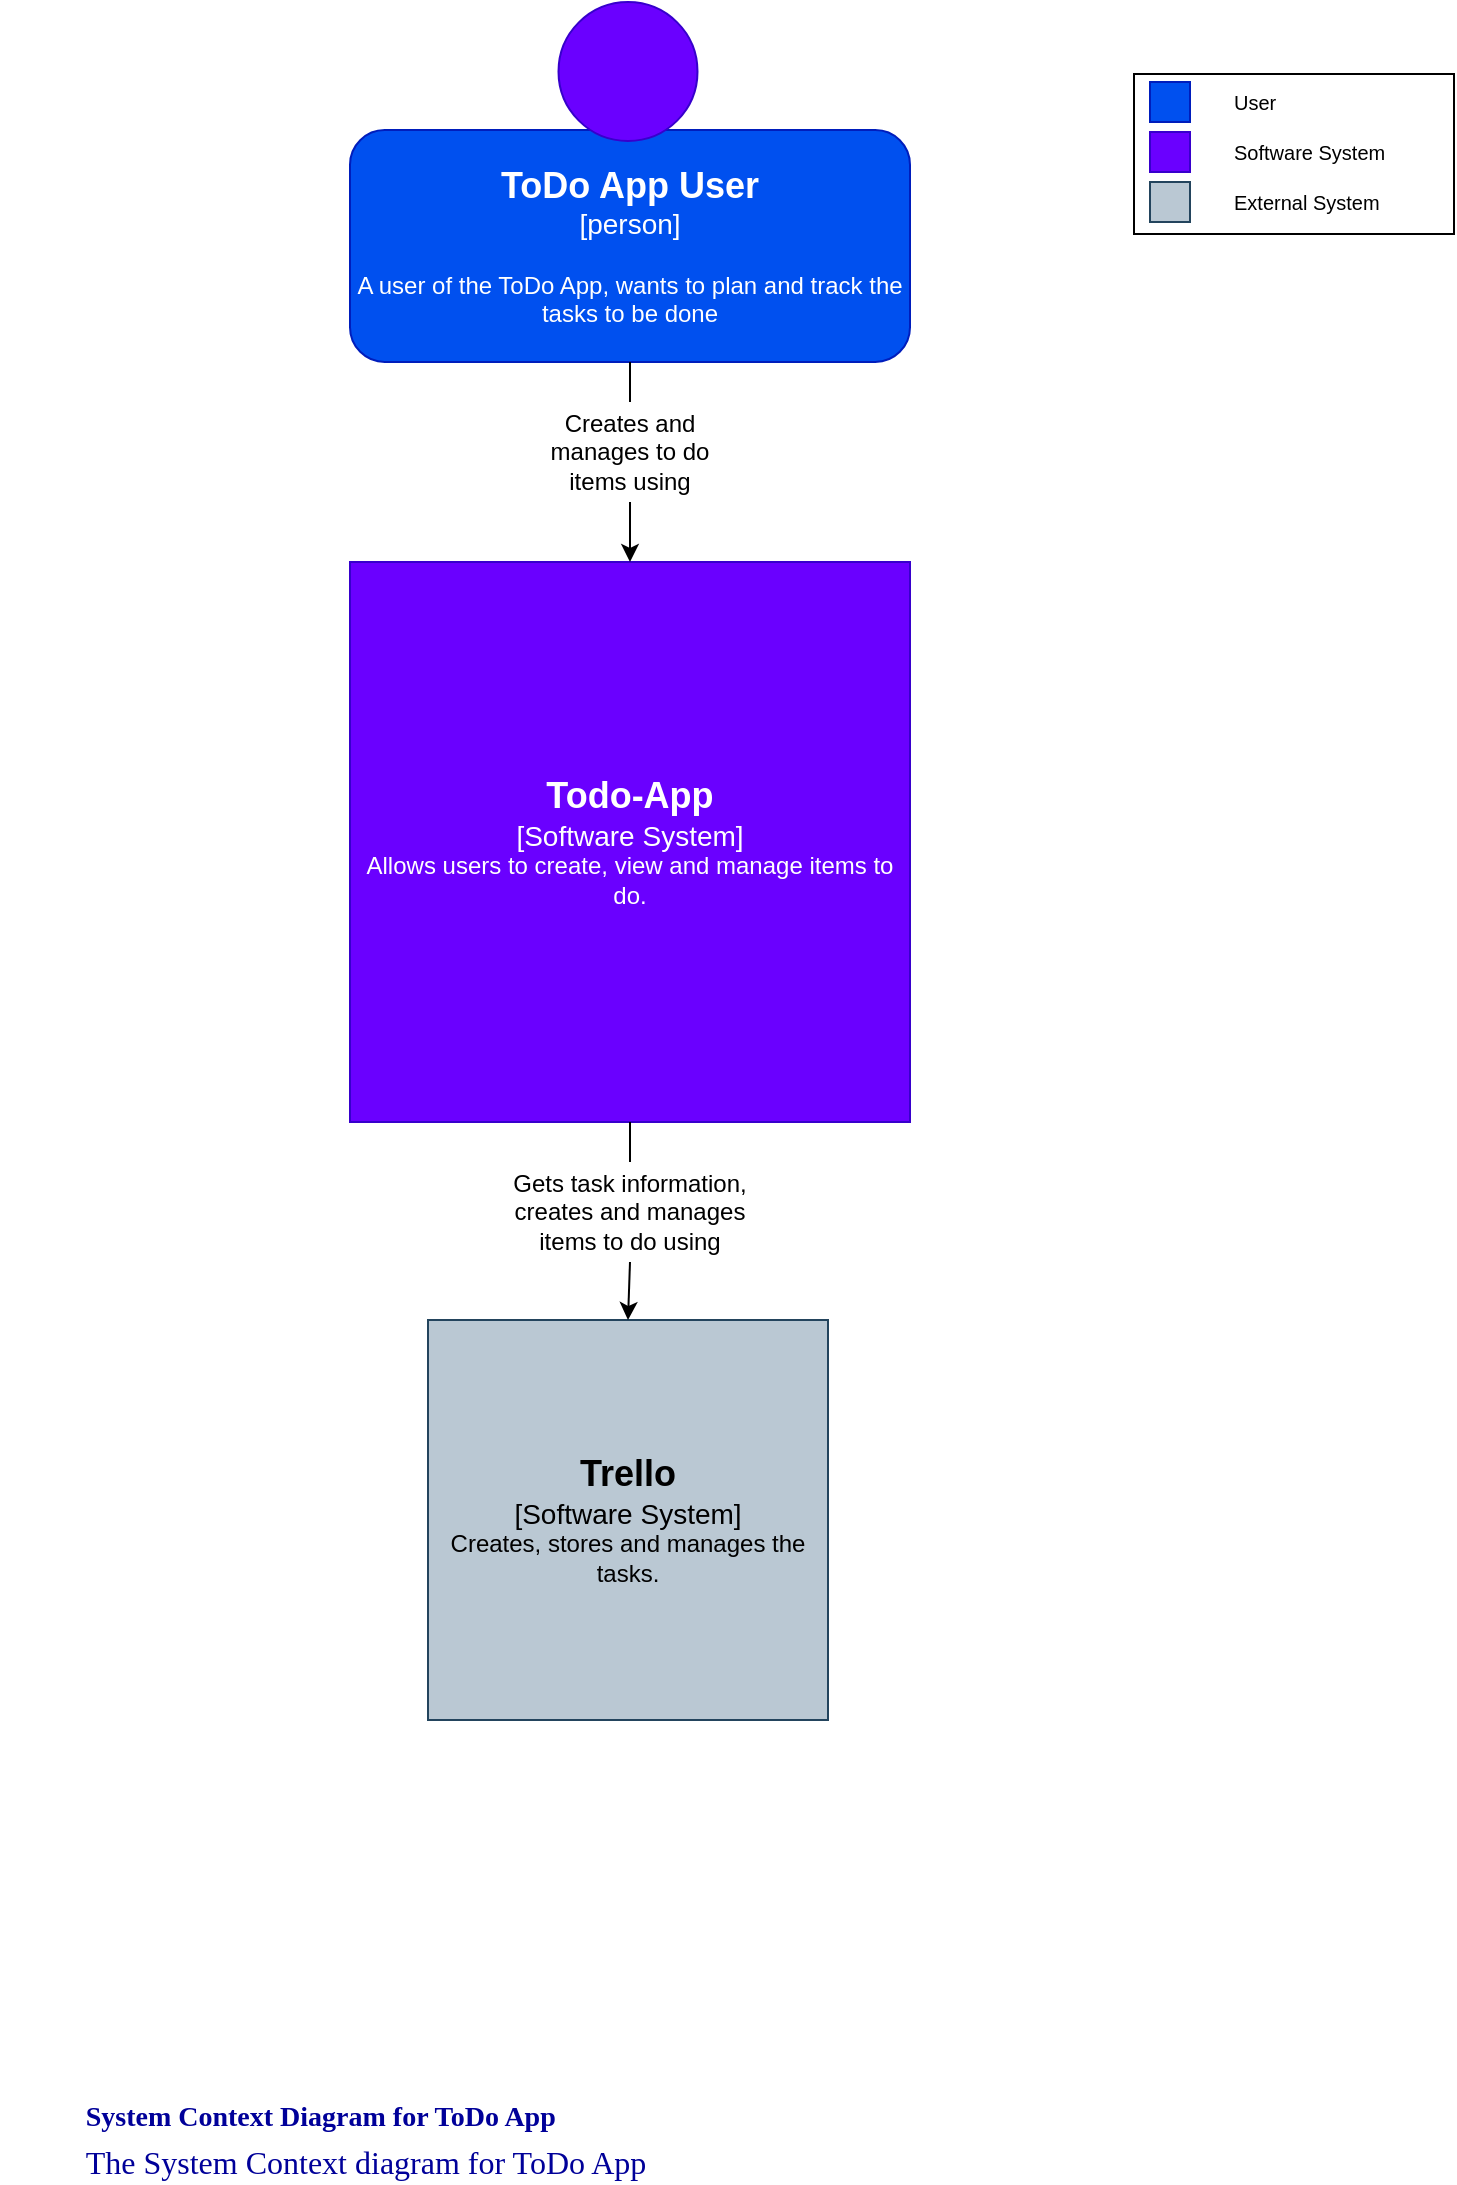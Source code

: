 <mxfile version="14.7.6" type="device"><diagram id="CoqGerCRfD4yOqdhPm_8" name="Context"><mxGraphModel dx="1022" dy="436" grid="1" gridSize="10" guides="1" tooltips="1" connect="1" arrows="1" fold="1" page="1" pageScale="1" pageWidth="850" pageHeight="1100" math="0" shadow="0"><root><mxCell id="0"/><mxCell id="1" parent="0"/><mxCell id="0MpdroP9QqOStgFL2Gq8-9" value="" style="rounded=0;whiteSpace=wrap;html=1;fontSize=11;align=left;" parent="1" vertex="1"><mxGeometry x="592" y="36" width="160" height="80" as="geometry"/></mxCell><mxCell id="gohGjWVkIV1kS2zMyI6a-2" value="&lt;font&gt;&lt;b&gt;&lt;font style=&quot;font-size: 18px&quot;&gt;Todo-App&lt;/font&gt;&lt;/b&gt;&lt;br&gt;&lt;font style=&quot;font-size: 14px&quot;&gt;[Software System]&lt;/font&gt;&lt;br&gt;&lt;font style=&quot;font-size: 12px&quot;&gt;Allows users to create, view and manage items to do.&lt;/font&gt;&lt;br&gt;&lt;/font&gt;" style="whiteSpace=wrap;html=1;aspect=fixed;fillColor=#6a00ff;strokeColor=#3700CC;fontColor=#ffffff;" parent="1" vertex="1"><mxGeometry x="200" y="280" width="280" height="280" as="geometry"/></mxCell><mxCell id="gohGjWVkIV1kS2zMyI6a-3" value="&lt;font&gt;&lt;b style=&quot;font-size: 18px&quot;&gt;Trello&lt;/b&gt;&lt;br&gt;&lt;font style=&quot;font-size: 14px&quot;&gt;[Software System]&lt;/font&gt;&lt;br&gt;&lt;font style=&quot;font-size: 12px&quot;&gt;Creates, stores and manages the tasks.&lt;/font&gt;&lt;br&gt;&lt;/font&gt;" style="whiteSpace=wrap;html=1;aspect=fixed;fillColor=#bac8d3;strokeColor=#23445d;" parent="1" vertex="1"><mxGeometry x="239" y="659" width="200" height="200" as="geometry"/></mxCell><mxCell id="gohGjWVkIV1kS2zMyI6a-20" value="&lt;div style=&quot;text-align: left&quot;&gt;&lt;span style=&quot;font-size: 14px ; color: rgb(0 , 0 , 153) ; font-family: &amp;#34;verdana&amp;#34;&quot;&gt;&lt;b&gt;System Context Diagram for ToDo App&lt;/b&gt;&lt;/span&gt;&lt;/div&gt;&lt;font face=&quot;Verdana&quot; color=&quot;#000099&quot;&gt;&lt;div style=&quot;text-align: left&quot;&gt;&lt;font face=&quot;Verdana&quot; color=&quot;#000099&quot;&gt;&lt;font size=&quot;3&quot;&gt;The System Context diagram for ToDo App&lt;/font&gt;&lt;/font&gt;&lt;font face=&quot;Verdana&quot; color=&quot;#000099&quot; style=&quot;font-size: 20px&quot;&gt;&amp;nbsp;&lt;/font&gt;&lt;/div&gt;&lt;/font&gt;" style="text;html=1;align=center;verticalAlign=middle;resizable=0;points=[];autosize=1;" parent="1" vertex="1"><mxGeometry x="25" y="1050" width="370" height="40" as="geometry"/></mxCell><mxCell id="-4PvQgz0afFGSQ_0SSYe-2" value="&lt;b&gt;&lt;font style=&quot;font-size: 18px&quot;&gt;ToDo App User&lt;/font&gt;&lt;/b&gt;&lt;br&gt;&lt;font style=&quot;font-size: 14px&quot;&gt;[person]&lt;br&gt;&lt;/font&gt;&lt;br&gt;A user of the ToDo App, wants to plan and track the tasks to be done" style="rounded=1;whiteSpace=wrap;html=1;fillColor=#0050ef;strokeColor=#001DBC;fontColor=#ffffff;" parent="1" vertex="1"><mxGeometry x="200" y="64" width="280" height="116" as="geometry"/></mxCell><mxCell id="-4PvQgz0afFGSQ_0SSYe-7" value="" style="edgeStyle=orthogonalEdgeStyle;rounded=0;orthogonalLoop=1;jettySize=auto;html=1;exitX=0.5;exitY=1;exitDx=0;exitDy=0;startArrow=none;" parent="1" source="-4PvQgz0afFGSQ_0SSYe-3" target="gohGjWVkIV1kS2zMyI6a-2" edge="1"><mxGeometry relative="1" as="geometry"/></mxCell><mxCell id="-4PvQgz0afFGSQ_0SSYe-1" value="" style="ellipse;whiteSpace=wrap;html=1;aspect=fixed;fillColor=#6a00ff;strokeColor=#3700CC;fontColor=#ffffff;" parent="1" vertex="1"><mxGeometry x="304.25" width="69.5" height="69.5" as="geometry"/></mxCell><mxCell id="-4PvQgz0afFGSQ_0SSYe-3" value="Creates and manages to do items using" style="text;html=1;strokeColor=none;fillColor=none;align=center;verticalAlign=middle;whiteSpace=wrap;rounded=0;" parent="1" vertex="1"><mxGeometry x="292.13" y="200" width="95.75" height="50" as="geometry"/></mxCell><mxCell id="-4PvQgz0afFGSQ_0SSYe-8" value="" style="edgeStyle=orthogonalEdgeStyle;rounded=0;orthogonalLoop=1;jettySize=auto;html=1;exitX=0.5;exitY=1;exitDx=0;exitDy=0;endArrow=none;" parent="1" source="-4PvQgz0afFGSQ_0SSYe-2" target="-4PvQgz0afFGSQ_0SSYe-3" edge="1"><mxGeometry relative="1" as="geometry"><mxPoint x="340" y="180" as="sourcePoint"/><mxPoint x="340" y="280" as="targetPoint"/></mxGeometry></mxCell><mxCell id="-4PvQgz0afFGSQ_0SSYe-9" value="" style="endArrow=classic;html=1;exitX=0.5;exitY=1;exitDx=0;exitDy=0;entryX=0.5;entryY=0;entryDx=0;entryDy=0;startArrow=none;" parent="1" source="-4PvQgz0afFGSQ_0SSYe-6" target="gohGjWVkIV1kS2zMyI6a-3" edge="1"><mxGeometry width="50" height="50" relative="1" as="geometry"><mxPoint x="380" y="600" as="sourcePoint"/><mxPoint x="430" y="550" as="targetPoint"/></mxGeometry></mxCell><mxCell id="-4PvQgz0afFGSQ_0SSYe-6" value="Gets task information, creates and manages items to do using" style="text;html=1;strokeColor=none;fillColor=none;align=center;verticalAlign=middle;whiteSpace=wrap;rounded=0;" parent="1" vertex="1"><mxGeometry x="280" y="580" width="120" height="50" as="geometry"/></mxCell><mxCell id="-4PvQgz0afFGSQ_0SSYe-10" value="" style="endArrow=none;html=1;exitX=0.5;exitY=1;exitDx=0;exitDy=0;entryX=0.5;entryY=0;entryDx=0;entryDy=0;" parent="1" source="gohGjWVkIV1kS2zMyI6a-2" target="-4PvQgz0afFGSQ_0SSYe-6" edge="1"><mxGeometry width="50" height="50" relative="1" as="geometry"><mxPoint x="340" y="560" as="sourcePoint"/><mxPoint x="339" y="659" as="targetPoint"/></mxGeometry></mxCell><mxCell id="0MpdroP9QqOStgFL2Gq8-1" value="" style="whiteSpace=wrap;html=1;aspect=fixed;fillColor=#0050ef;strokeColor=#001DBC;fontColor=#ffffff;fontSize=11;" parent="1" vertex="1"><mxGeometry x="600" y="40" width="20" height="20" as="geometry"/></mxCell><mxCell id="0MpdroP9QqOStgFL2Gq8-2" value="" style="whiteSpace=wrap;html=1;aspect=fixed;fillColor=#6a00ff;strokeColor=#3700CC;fontColor=#ffffff;" parent="1" vertex="1"><mxGeometry x="600" y="65" width="20" height="20" as="geometry"/></mxCell><mxCell id="0MpdroP9QqOStgFL2Gq8-3" value="" style="whiteSpace=wrap;html=1;aspect=fixed;fillColor=#bac8d3;strokeColor=#23445d;" parent="1" vertex="1"><mxGeometry x="600" y="90" width="20" height="20" as="geometry"/></mxCell><mxCell id="0MpdroP9QqOStgFL2Gq8-5" value="User" style="text;html=1;strokeColor=none;fillColor=none;align=left;verticalAlign=middle;whiteSpace=wrap;rounded=0;fontSize=10;" parent="1" vertex="1"><mxGeometry x="640" y="40" width="50" height="20" as="geometry"/></mxCell><mxCell id="0MpdroP9QqOStgFL2Gq8-6" value="External System" style="text;html=1;strokeColor=none;fillColor=none;align=left;verticalAlign=middle;whiteSpace=wrap;rounded=0;fontSize=10;" parent="1" vertex="1"><mxGeometry x="640" y="90" width="80" height="20" as="geometry"/></mxCell><mxCell id="0MpdroP9QqOStgFL2Gq8-7" value="Software System" style="text;html=1;strokeColor=none;fillColor=none;align=left;verticalAlign=middle;whiteSpace=wrap;rounded=0;fontSize=10;" parent="1" vertex="1"><mxGeometry x="640" y="65" width="80" height="20" as="geometry"/></mxCell></root></mxGraphModel></diagram></mxfile>